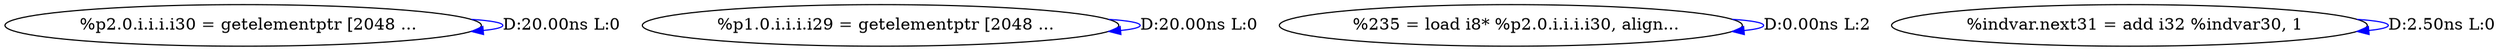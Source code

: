 digraph {
Node0x306b050[label="  %p2.0.i.i.i.i30 = getelementptr [2048 ..."];
Node0x306b050 -> Node0x306b050[label="D:20.00ns L:0",color=blue];
Node0x306b130[label="  %p1.0.i.i.i.i29 = getelementptr [2048 ..."];
Node0x306b130 -> Node0x306b130[label="D:20.00ns L:0",color=blue];
Node0x306b210[label="  %235 = load i8* %p2.0.i.i.i.i30, align..."];
Node0x306b210 -> Node0x306b210[label="D:0.00ns L:2",color=blue];
Node0x306b3d0[label="  %indvar.next31 = add i32 %indvar30, 1"];
Node0x306b3d0 -> Node0x306b3d0[label="D:2.50ns L:0",color=blue];
}
